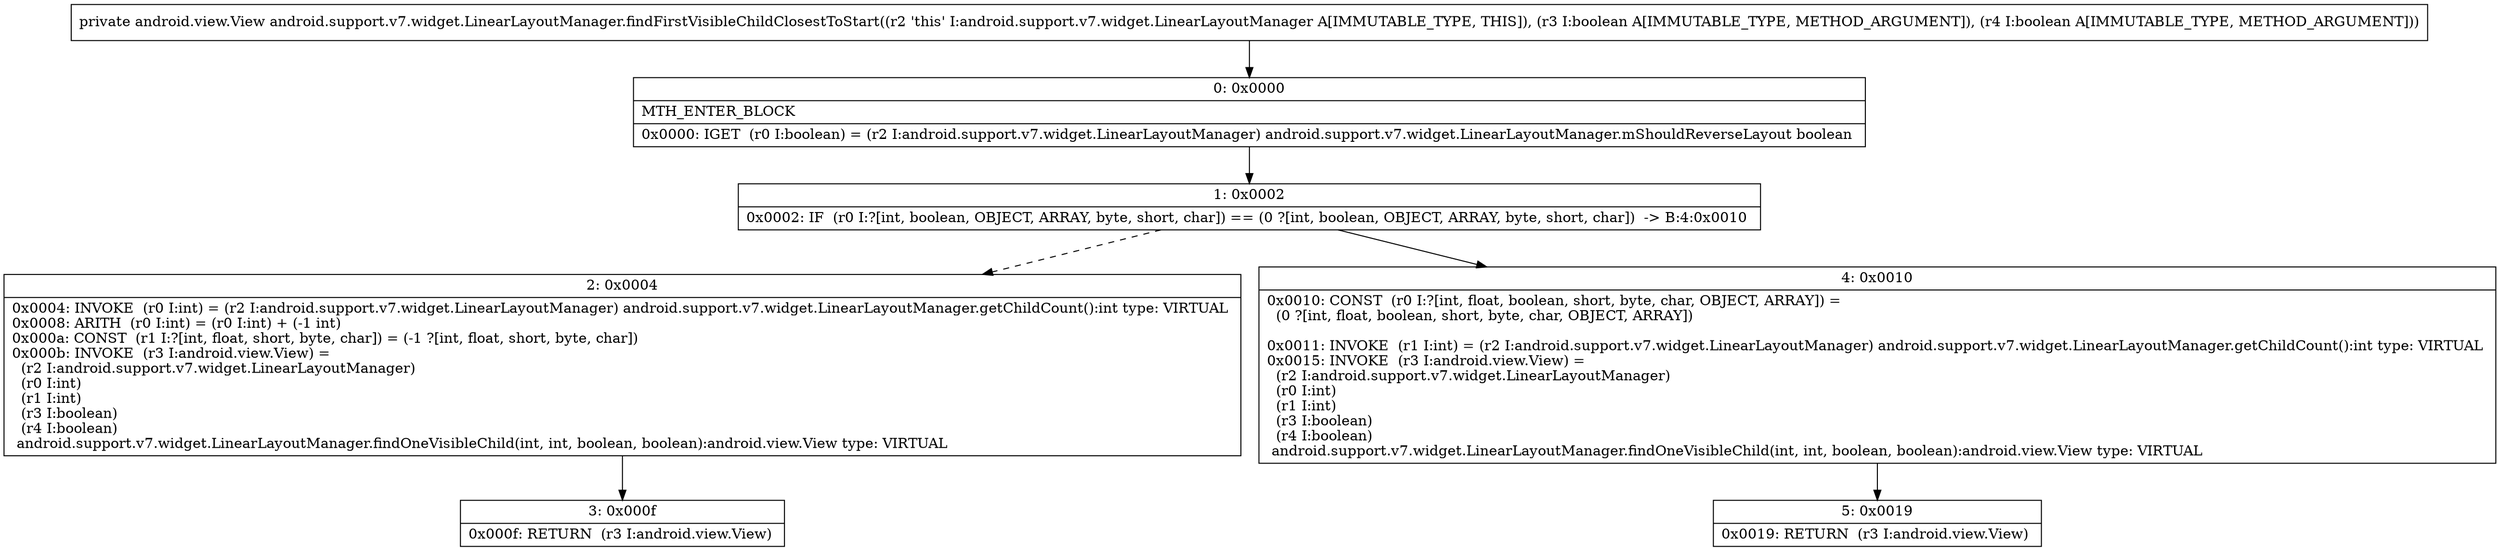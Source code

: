 digraph "CFG forandroid.support.v7.widget.LinearLayoutManager.findFirstVisibleChildClosestToStart(ZZ)Landroid\/view\/View;" {
Node_0 [shape=record,label="{0\:\ 0x0000|MTH_ENTER_BLOCK\l|0x0000: IGET  (r0 I:boolean) = (r2 I:android.support.v7.widget.LinearLayoutManager) android.support.v7.widget.LinearLayoutManager.mShouldReverseLayout boolean \l}"];
Node_1 [shape=record,label="{1\:\ 0x0002|0x0002: IF  (r0 I:?[int, boolean, OBJECT, ARRAY, byte, short, char]) == (0 ?[int, boolean, OBJECT, ARRAY, byte, short, char])  \-\> B:4:0x0010 \l}"];
Node_2 [shape=record,label="{2\:\ 0x0004|0x0004: INVOKE  (r0 I:int) = (r2 I:android.support.v7.widget.LinearLayoutManager) android.support.v7.widget.LinearLayoutManager.getChildCount():int type: VIRTUAL \l0x0008: ARITH  (r0 I:int) = (r0 I:int) + (\-1 int) \l0x000a: CONST  (r1 I:?[int, float, short, byte, char]) = (\-1 ?[int, float, short, byte, char]) \l0x000b: INVOKE  (r3 I:android.view.View) = \l  (r2 I:android.support.v7.widget.LinearLayoutManager)\l  (r0 I:int)\l  (r1 I:int)\l  (r3 I:boolean)\l  (r4 I:boolean)\l android.support.v7.widget.LinearLayoutManager.findOneVisibleChild(int, int, boolean, boolean):android.view.View type: VIRTUAL \l}"];
Node_3 [shape=record,label="{3\:\ 0x000f|0x000f: RETURN  (r3 I:android.view.View) \l}"];
Node_4 [shape=record,label="{4\:\ 0x0010|0x0010: CONST  (r0 I:?[int, float, boolean, short, byte, char, OBJECT, ARRAY]) = \l  (0 ?[int, float, boolean, short, byte, char, OBJECT, ARRAY])\l \l0x0011: INVOKE  (r1 I:int) = (r2 I:android.support.v7.widget.LinearLayoutManager) android.support.v7.widget.LinearLayoutManager.getChildCount():int type: VIRTUAL \l0x0015: INVOKE  (r3 I:android.view.View) = \l  (r2 I:android.support.v7.widget.LinearLayoutManager)\l  (r0 I:int)\l  (r1 I:int)\l  (r3 I:boolean)\l  (r4 I:boolean)\l android.support.v7.widget.LinearLayoutManager.findOneVisibleChild(int, int, boolean, boolean):android.view.View type: VIRTUAL \l}"];
Node_5 [shape=record,label="{5\:\ 0x0019|0x0019: RETURN  (r3 I:android.view.View) \l}"];
MethodNode[shape=record,label="{private android.view.View android.support.v7.widget.LinearLayoutManager.findFirstVisibleChildClosestToStart((r2 'this' I:android.support.v7.widget.LinearLayoutManager A[IMMUTABLE_TYPE, THIS]), (r3 I:boolean A[IMMUTABLE_TYPE, METHOD_ARGUMENT]), (r4 I:boolean A[IMMUTABLE_TYPE, METHOD_ARGUMENT])) }"];
MethodNode -> Node_0;
Node_0 -> Node_1;
Node_1 -> Node_2[style=dashed];
Node_1 -> Node_4;
Node_2 -> Node_3;
Node_4 -> Node_5;
}

